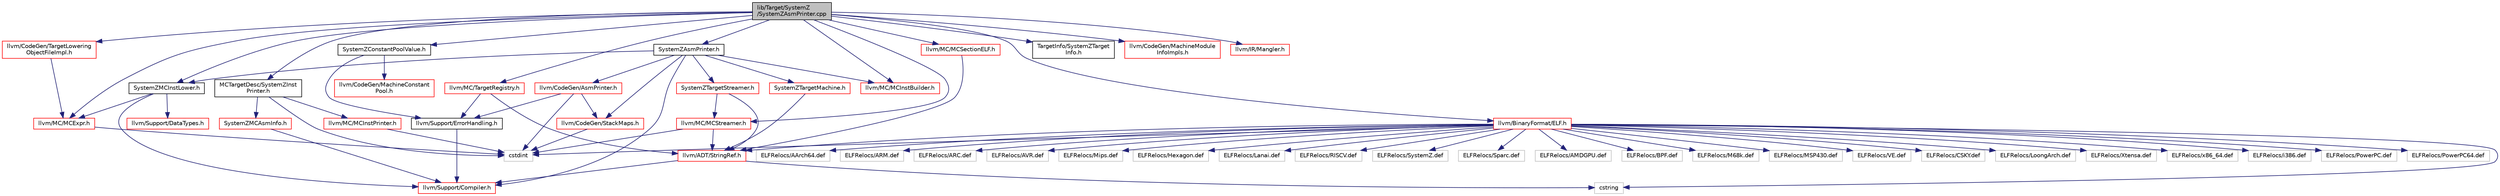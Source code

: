 digraph "lib/Target/SystemZ/SystemZAsmPrinter.cpp"
{
 // LATEX_PDF_SIZE
  bgcolor="transparent";
  edge [fontname="Helvetica",fontsize="10",labelfontname="Helvetica",labelfontsize="10"];
  node [fontname="Helvetica",fontsize="10",shape=record];
  Node1 [label="lib/Target/SystemZ\l/SystemZAsmPrinter.cpp",height=0.2,width=0.4,color="black", fillcolor="grey75", style="filled", fontcolor="black",tooltip=" "];
  Node1 -> Node2 [color="midnightblue",fontsize="10",style="solid",fontname="Helvetica"];
  Node2 [label="SystemZAsmPrinter.h",height=0.2,width=0.4,color="black",URL="$SystemZAsmPrinter_8h.html",tooltip=" "];
  Node2 -> Node3 [color="midnightblue",fontsize="10",style="solid",fontname="Helvetica"];
  Node3 [label="SystemZMCInstLower.h",height=0.2,width=0.4,color="black",URL="$SystemZMCInstLower_8h.html",tooltip=" "];
  Node3 -> Node4 [color="midnightblue",fontsize="10",style="solid",fontname="Helvetica"];
  Node4 [label="llvm/MC/MCExpr.h",height=0.2,width=0.4,color="red",URL="$MCExpr_8h.html",tooltip=" "];
  Node4 -> Node9 [color="midnightblue",fontsize="10",style="solid",fontname="Helvetica"];
  Node9 [label="cstdint",height=0.2,width=0.4,color="grey75",tooltip=" "];
  Node3 -> Node17 [color="midnightblue",fontsize="10",style="solid",fontname="Helvetica"];
  Node17 [label="llvm/Support/Compiler.h",height=0.2,width=0.4,color="red",URL="$Compiler_8h.html",tooltip=" "];
  Node3 -> Node30 [color="midnightblue",fontsize="10",style="solid",fontname="Helvetica"];
  Node30 [label="llvm/Support/DataTypes.h",height=0.2,width=0.4,color="red",URL="$Support_2DataTypes_8h.html",tooltip=" "];
  Node2 -> Node42 [color="midnightblue",fontsize="10",style="solid",fontname="Helvetica"];
  Node42 [label="SystemZTargetMachine.h",height=0.2,width=0.4,color="red",URL="$SystemZTargetMachine_8h.html",tooltip=" "];
  Node42 -> Node66 [color="midnightblue",fontsize="10",style="solid",fontname="Helvetica"];
  Node66 [label="llvm/ADT/StringRef.h",height=0.2,width=0.4,color="red",URL="$StringRef_8h.html",tooltip=" "];
  Node66 -> Node17 [color="midnightblue",fontsize="10",style="solid",fontname="Helvetica"];
  Node66 -> Node23 [color="midnightblue",fontsize="10",style="solid",fontname="Helvetica"];
  Node23 [label="cstring",height=0.2,width=0.4,color="grey75",tooltip=" "];
  Node2 -> Node288 [color="midnightblue",fontsize="10",style="solid",fontname="Helvetica"];
  Node288 [label="SystemZTargetStreamer.h",height=0.2,width=0.4,color="red",URL="$SystemZTargetStreamer_8h.html",tooltip=" "];
  Node288 -> Node66 [color="midnightblue",fontsize="10",style="solid",fontname="Helvetica"];
  Node288 -> Node289 [color="midnightblue",fontsize="10",style="solid",fontname="Helvetica"];
  Node289 [label="llvm/MC/MCStreamer.h",height=0.2,width=0.4,color="red",URL="$MCStreamer_8h.html",tooltip=" "];
  Node289 -> Node66 [color="midnightblue",fontsize="10",style="solid",fontname="Helvetica"];
  Node289 -> Node9 [color="midnightblue",fontsize="10",style="solid",fontname="Helvetica"];
  Node2 -> Node306 [color="midnightblue",fontsize="10",style="solid",fontname="Helvetica"];
  Node306 [label="llvm/CodeGen/AsmPrinter.h",height=0.2,width=0.4,color="red",URL="$AsmPrinter_8h.html",tooltip=" "];
  Node306 -> Node312 [color="midnightblue",fontsize="10",style="solid",fontname="Helvetica"];
  Node312 [label="llvm/CodeGen/StackMaps.h",height=0.2,width=0.4,color="red",URL="$StackMaps_8h.html",tooltip=" "];
  Node312 -> Node9 [color="midnightblue",fontsize="10",style="solid",fontname="Helvetica"];
  Node306 -> Node26 [color="midnightblue",fontsize="10",style="solid",fontname="Helvetica"];
  Node26 [label="llvm/Support/ErrorHandling.h",height=0.2,width=0.4,color="black",URL="$Support_2ErrorHandling_8h.html",tooltip=" "];
  Node26 -> Node17 [color="midnightblue",fontsize="10",style="solid",fontname="Helvetica"];
  Node306 -> Node9 [color="midnightblue",fontsize="10",style="solid",fontname="Helvetica"];
  Node2 -> Node312 [color="midnightblue",fontsize="10",style="solid",fontname="Helvetica"];
  Node2 -> Node313 [color="midnightblue",fontsize="10",style="solid",fontname="Helvetica"];
  Node313 [label="llvm/MC/MCInstBuilder.h",height=0.2,width=0.4,color="red",URL="$MCInstBuilder_8h.html",tooltip=" "];
  Node2 -> Node17 [color="midnightblue",fontsize="10",style="solid",fontname="Helvetica"];
  Node1 -> Node314 [color="midnightblue",fontsize="10",style="solid",fontname="Helvetica"];
  Node314 [label="MCTargetDesc/SystemZInst\lPrinter.h",height=0.2,width=0.4,color="black",URL="$SystemZInstPrinter_8h.html",tooltip=" "];
  Node314 -> Node315 [color="midnightblue",fontsize="10",style="solid",fontname="Helvetica"];
  Node315 [label="SystemZMCAsmInfo.h",height=0.2,width=0.4,color="red",URL="$SystemZMCAsmInfo_8h.html",tooltip=" "];
  Node315 -> Node17 [color="midnightblue",fontsize="10",style="solid",fontname="Helvetica"];
  Node314 -> Node319 [color="midnightblue",fontsize="10",style="solid",fontname="Helvetica"];
  Node319 [label="llvm/MC/MCInstPrinter.h",height=0.2,width=0.4,color="red",URL="$MCInstPrinter_8h.html",tooltip=" "];
  Node319 -> Node9 [color="midnightblue",fontsize="10",style="solid",fontname="Helvetica"];
  Node314 -> Node9 [color="midnightblue",fontsize="10",style="solid",fontname="Helvetica"];
  Node1 -> Node320 [color="midnightblue",fontsize="10",style="solid",fontname="Helvetica"];
  Node320 [label="SystemZConstantPoolValue.h",height=0.2,width=0.4,color="black",URL="$SystemZConstantPoolValue_8h.html",tooltip=" "];
  Node320 -> Node321 [color="midnightblue",fontsize="10",style="solid",fontname="Helvetica"];
  Node321 [label="llvm/CodeGen/MachineConstant\lPool.h",height=0.2,width=0.4,color="red",URL="$MachineConstantPool_8h.html",tooltip=" "];
  Node320 -> Node26 [color="midnightblue",fontsize="10",style="solid",fontname="Helvetica"];
  Node1 -> Node3 [color="midnightblue",fontsize="10",style="solid",fontname="Helvetica"];
  Node1 -> Node323 [color="midnightblue",fontsize="10",style="solid",fontname="Helvetica"];
  Node323 [label="TargetInfo/SystemZTarget\lInfo.h",height=0.2,width=0.4,color="black",URL="$SystemZTargetInfo_8h.html",tooltip=" "];
  Node1 -> Node324 [color="midnightblue",fontsize="10",style="solid",fontname="Helvetica"];
  Node324 [label="llvm/BinaryFormat/ELF.h",height=0.2,width=0.4,color="red",URL="$BinaryFormat_2ELF_8h.html",tooltip=" "];
  Node324 -> Node66 [color="midnightblue",fontsize="10",style="solid",fontname="Helvetica"];
  Node324 -> Node9 [color="midnightblue",fontsize="10",style="solid",fontname="Helvetica"];
  Node324 -> Node23 [color="midnightblue",fontsize="10",style="solid",fontname="Helvetica"];
  Node324 -> Node325 [color="midnightblue",fontsize="10",style="solid",fontname="Helvetica"];
  Node325 [label="ELFRelocs/x86_64.def",height=0.2,width=0.4,color="grey75",tooltip=" "];
  Node324 -> Node326 [color="midnightblue",fontsize="10",style="solid",fontname="Helvetica"];
  Node326 [label="ELFRelocs/i386.def",height=0.2,width=0.4,color="grey75",tooltip=" "];
  Node324 -> Node327 [color="midnightblue",fontsize="10",style="solid",fontname="Helvetica"];
  Node327 [label="ELFRelocs/PowerPC.def",height=0.2,width=0.4,color="grey75",tooltip=" "];
  Node324 -> Node328 [color="midnightblue",fontsize="10",style="solid",fontname="Helvetica"];
  Node328 [label="ELFRelocs/PowerPC64.def",height=0.2,width=0.4,color="grey75",tooltip=" "];
  Node324 -> Node329 [color="midnightblue",fontsize="10",style="solid",fontname="Helvetica"];
  Node329 [label="ELFRelocs/AArch64.def",height=0.2,width=0.4,color="grey75",tooltip=" "];
  Node324 -> Node330 [color="midnightblue",fontsize="10",style="solid",fontname="Helvetica"];
  Node330 [label="ELFRelocs/ARM.def",height=0.2,width=0.4,color="grey75",tooltip=" "];
  Node324 -> Node331 [color="midnightblue",fontsize="10",style="solid",fontname="Helvetica"];
  Node331 [label="ELFRelocs/ARC.def",height=0.2,width=0.4,color="grey75",tooltip=" "];
  Node324 -> Node332 [color="midnightblue",fontsize="10",style="solid",fontname="Helvetica"];
  Node332 [label="ELFRelocs/AVR.def",height=0.2,width=0.4,color="grey75",tooltip=" "];
  Node324 -> Node333 [color="midnightblue",fontsize="10",style="solid",fontname="Helvetica"];
  Node333 [label="ELFRelocs/Mips.def",height=0.2,width=0.4,color="grey75",tooltip=" "];
  Node324 -> Node334 [color="midnightblue",fontsize="10",style="solid",fontname="Helvetica"];
  Node334 [label="ELFRelocs/Hexagon.def",height=0.2,width=0.4,color="grey75",tooltip=" "];
  Node324 -> Node335 [color="midnightblue",fontsize="10",style="solid",fontname="Helvetica"];
  Node335 [label="ELFRelocs/Lanai.def",height=0.2,width=0.4,color="grey75",tooltip=" "];
  Node324 -> Node336 [color="midnightblue",fontsize="10",style="solid",fontname="Helvetica"];
  Node336 [label="ELFRelocs/RISCV.def",height=0.2,width=0.4,color="grey75",tooltip=" "];
  Node324 -> Node337 [color="midnightblue",fontsize="10",style="solid",fontname="Helvetica"];
  Node337 [label="ELFRelocs/SystemZ.def",height=0.2,width=0.4,color="grey75",tooltip=" "];
  Node324 -> Node338 [color="midnightblue",fontsize="10",style="solid",fontname="Helvetica"];
  Node338 [label="ELFRelocs/Sparc.def",height=0.2,width=0.4,color="grey75",tooltip=" "];
  Node324 -> Node339 [color="midnightblue",fontsize="10",style="solid",fontname="Helvetica"];
  Node339 [label="ELFRelocs/AMDGPU.def",height=0.2,width=0.4,color="grey75",tooltip=" "];
  Node324 -> Node340 [color="midnightblue",fontsize="10",style="solid",fontname="Helvetica"];
  Node340 [label="ELFRelocs/BPF.def",height=0.2,width=0.4,color="grey75",tooltip=" "];
  Node324 -> Node341 [color="midnightblue",fontsize="10",style="solid",fontname="Helvetica"];
  Node341 [label="ELFRelocs/M68k.def",height=0.2,width=0.4,color="grey75",tooltip=" "];
  Node324 -> Node342 [color="midnightblue",fontsize="10",style="solid",fontname="Helvetica"];
  Node342 [label="ELFRelocs/MSP430.def",height=0.2,width=0.4,color="grey75",tooltip=" "];
  Node324 -> Node343 [color="midnightblue",fontsize="10",style="solid",fontname="Helvetica"];
  Node343 [label="ELFRelocs/VE.def",height=0.2,width=0.4,color="grey75",tooltip=" "];
  Node324 -> Node344 [color="midnightblue",fontsize="10",style="solid",fontname="Helvetica"];
  Node344 [label="ELFRelocs/CSKY.def",height=0.2,width=0.4,color="grey75",tooltip=" "];
  Node324 -> Node345 [color="midnightblue",fontsize="10",style="solid",fontname="Helvetica"];
  Node345 [label="ELFRelocs/LoongArch.def",height=0.2,width=0.4,color="grey75",tooltip=" "];
  Node324 -> Node346 [color="midnightblue",fontsize="10",style="solid",fontname="Helvetica"];
  Node346 [label="ELFRelocs/Xtensa.def",height=0.2,width=0.4,color="grey75",tooltip=" "];
  Node1 -> Node348 [color="midnightblue",fontsize="10",style="solid",fontname="Helvetica"];
  Node348 [label="llvm/CodeGen/MachineModule\lInfoImpls.h",height=0.2,width=0.4,color="red",URL="$MachineModuleInfoImpls_8h.html",tooltip=" "];
  Node1 -> Node355 [color="midnightblue",fontsize="10",style="solid",fontname="Helvetica"];
  Node355 [label="llvm/CodeGen/TargetLowering\lObjectFileImpl.h",height=0.2,width=0.4,color="red",URL="$TargetLoweringObjectFileImpl_8h.html",tooltip=" "];
  Node355 -> Node4 [color="midnightblue",fontsize="10",style="solid",fontname="Helvetica"];
  Node1 -> Node360 [color="midnightblue",fontsize="10",style="solid",fontname="Helvetica"];
  Node360 [label="llvm/IR/Mangler.h",height=0.2,width=0.4,color="red",URL="$Mangler_8h.html",tooltip=" "];
  Node1 -> Node4 [color="midnightblue",fontsize="10",style="solid",fontname="Helvetica"];
  Node1 -> Node313 [color="midnightblue",fontsize="10",style="solid",fontname="Helvetica"];
  Node1 -> Node361 [color="midnightblue",fontsize="10",style="solid",fontname="Helvetica"];
  Node361 [label="llvm/MC/MCSectionELF.h",height=0.2,width=0.4,color="red",URL="$MCSectionELF_8h.html",tooltip=" "];
  Node361 -> Node66 [color="midnightblue",fontsize="10",style="solid",fontname="Helvetica"];
  Node1 -> Node289 [color="midnightblue",fontsize="10",style="solid",fontname="Helvetica"];
  Node1 -> Node363 [color="midnightblue",fontsize="10",style="solid",fontname="Helvetica"];
  Node363 [label="llvm/MC/TargetRegistry.h",height=0.2,width=0.4,color="red",URL="$TargetRegistry_8h.html",tooltip=" "];
  Node363 -> Node66 [color="midnightblue",fontsize="10",style="solid",fontname="Helvetica"];
  Node363 -> Node26 [color="midnightblue",fontsize="10",style="solid",fontname="Helvetica"];
}
